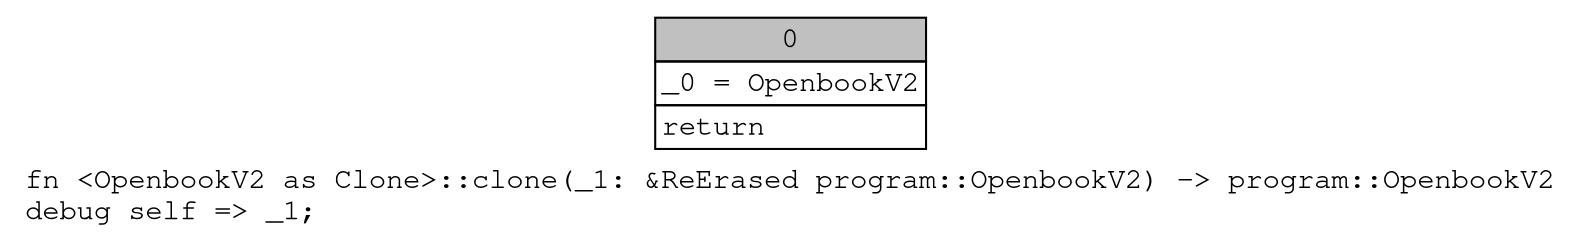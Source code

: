 digraph Mir_0_1288 {
    graph [fontname="Courier, monospace"];
    node [fontname="Courier, monospace"];
    edge [fontname="Courier, monospace"];
    label=<fn &lt;OpenbookV2 as Clone&gt;::clone(_1: &amp;ReErased program::OpenbookV2) -&gt; program::OpenbookV2<br align="left"/>debug self =&gt; _1;<br align="left"/>>;
    bb0__0_1288 [shape="none", label=<<table border="0" cellborder="1" cellspacing="0"><tr><td bgcolor="gray" align="center" colspan="1">0</td></tr><tr><td align="left" balign="left">_0 = OpenbookV2<br/></td></tr><tr><td align="left">return</td></tr></table>>];
}
